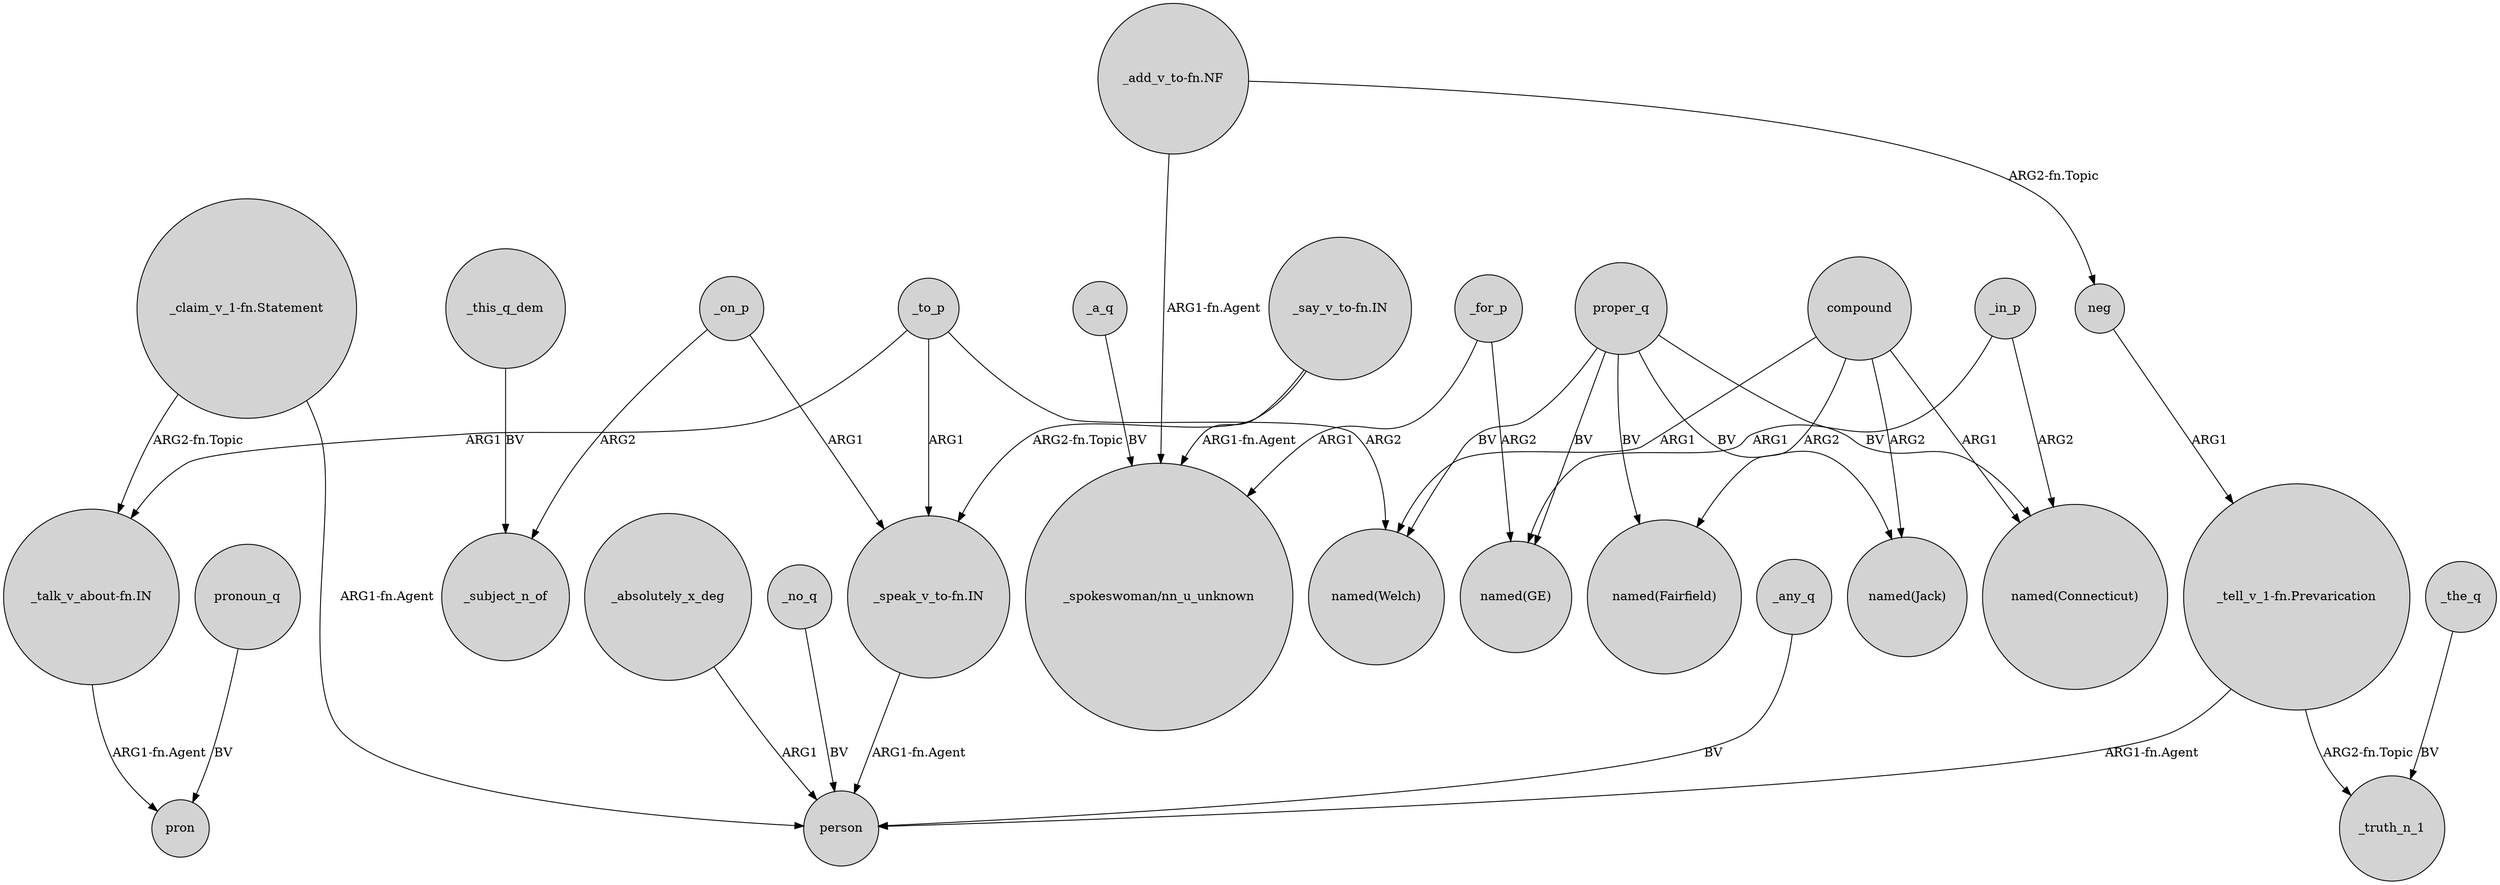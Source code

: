 digraph {
	node [shape=circle style=filled]
	_this_q_dem -> _subject_n_of [label=BV]
	_to_p -> "_speak_v_to-fn.IN" [label=ARG1]
	proper_q -> "named(GE)" [label=BV]
	_a_q -> "_spokeswoman/nn_u_unknown" [label=BV]
	_to_p -> "_talk_v_about-fn.IN" [label=ARG1]
	"_talk_v_about-fn.IN" -> pron [label="ARG1-fn.Agent"]
	_the_q -> _truth_n_1 [label=BV]
	_absolutely_x_deg -> person [label=ARG1]
	"_claim_v_1-fn.Statement" -> "_talk_v_about-fn.IN" [label="ARG2-fn.Topic"]
	compound -> "named(Welch)" [label=ARG1]
	"_say_v_to-fn.IN" -> "_speak_v_to-fn.IN" [label="ARG2-fn.Topic"]
	_on_p -> "_speak_v_to-fn.IN" [label=ARG1]
	_on_p -> _subject_n_of [label=ARG2]
	"_tell_v_1-fn.Prevarication" -> _truth_n_1 [label="ARG2-fn.Topic"]
	"_add_v_to-fn.NF" -> "_spokeswoman/nn_u_unknown" [label="ARG1-fn.Agent"]
	"_speak_v_to-fn.IN" -> person [label="ARG1-fn.Agent"]
	compound -> "named(Jack)" [label=ARG2]
	pronoun_q -> pron [label=BV]
	_for_p -> "_spokeswoman/nn_u_unknown" [label=ARG1]
	_in_p -> "named(GE)" [label=ARG1]
	"_say_v_to-fn.IN" -> "_spokeswoman/nn_u_unknown" [label="ARG1-fn.Agent"]
	_for_p -> "named(GE)" [label=ARG2]
	neg -> "_tell_v_1-fn.Prevarication" [label=ARG1]
	_no_q -> person [label=BV]
	compound -> "named(Fairfield)" [label=ARG2]
	"_tell_v_1-fn.Prevarication" -> person [label="ARG1-fn.Agent"]
	"_add_v_to-fn.NF" -> neg [label="ARG2-fn.Topic"]
	proper_q -> "named(Jack)" [label=BV]
	_in_p -> "named(Connecticut)" [label=ARG2]
	proper_q -> "named(Welch)" [label=BV]
	proper_q -> "named(Connecticut)" [label=BV]
	_any_q -> person [label=BV]
	proper_q -> "named(Fairfield)" [label=BV]
	_to_p -> "named(Welch)" [label=ARG2]
	compound -> "named(Connecticut)" [label=ARG1]
	"_claim_v_1-fn.Statement" -> person [label="ARG1-fn.Agent"]
}
